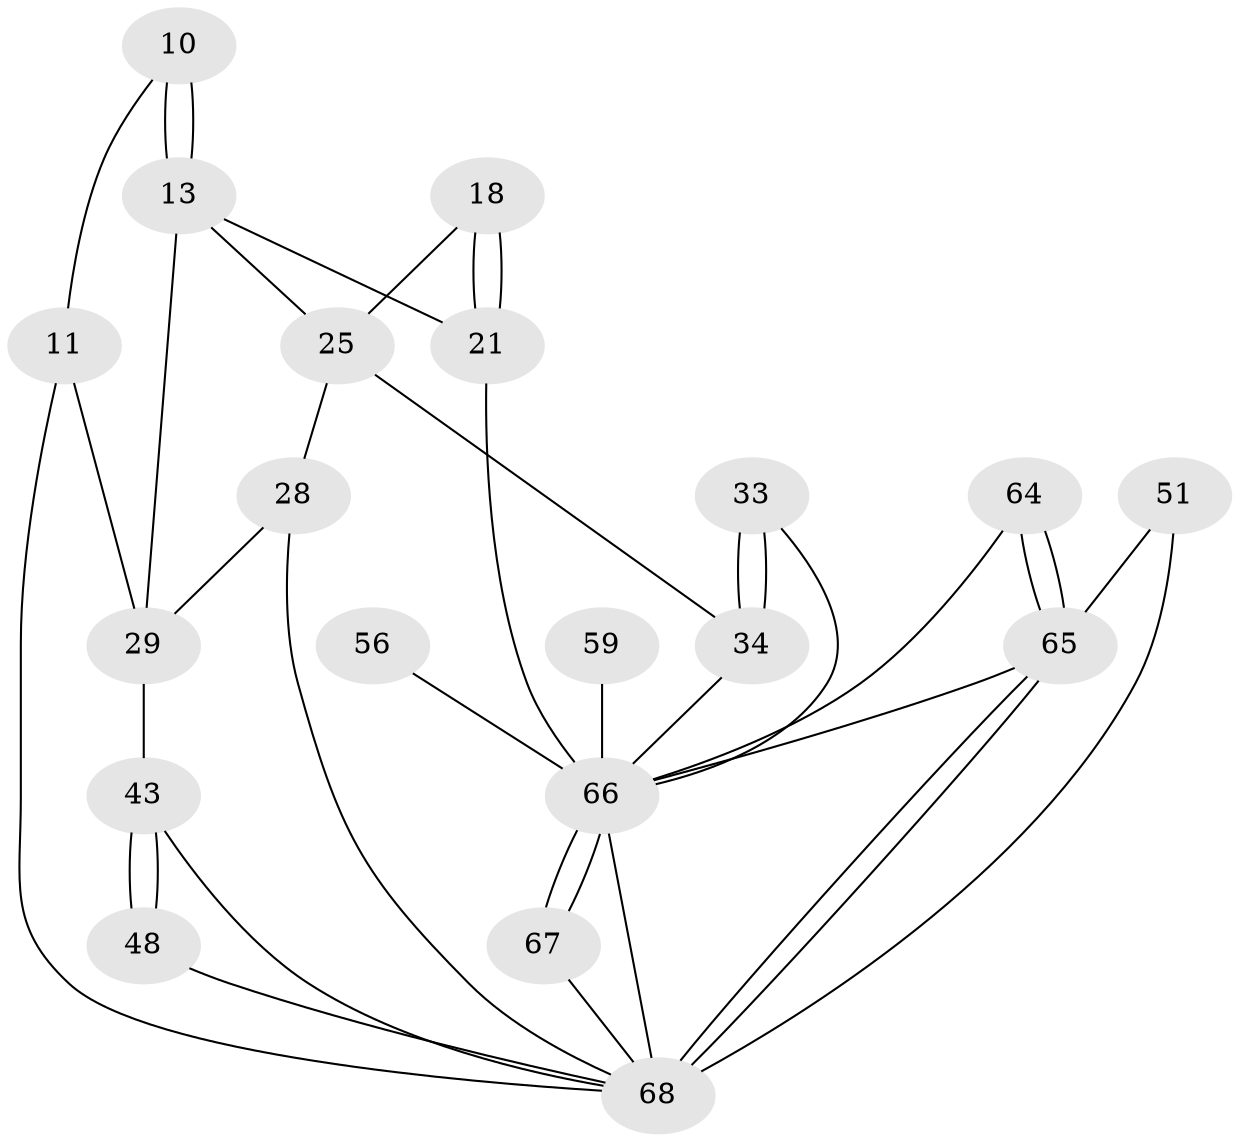 // original degree distribution, {3: 0.04411764705882353, 5: 0.5735294117647058, 4: 0.19117647058823528, 6: 0.19117647058823528}
// Generated by graph-tools (version 1.1) at 2025/05/03/04/25 22:05:19]
// undirected, 20 vertices, 39 edges
graph export_dot {
graph [start="1"]
  node [color=gray90,style=filled];
  10 [pos="+0.27237873485441766+0.08153181039300719",super="+9"];
  11 [pos="+0.15092179118178695+0.057075008654728365",super="+5"];
  13 [pos="+0.2712519252265176+0.15941109589205668",super="+12"];
  18 [pos="+0.4978874653986481+0.07943374440412279"];
  21 [pos="+0.7151714737797803+0.1950910610096374",super="+7"];
  25 [pos="+0.3195095251244636+0.3281122653259922",super="+20"];
  28 [pos="+0.268497900385433+0.35652355290583354",super="+26"];
  29 [pos="+0.1113564476871477+0.3395035098469963",super="+16"];
  33 [pos="+0.6546979212422654+0.37881065933172203"];
  34 [pos="+0.5050870003455923+0.4696506849153844",super="+27+24+23"];
  43 [pos="+0.1336439190620701+0.5179475129780126",super="+32"];
  48 [pos="+0+0.6071848407350241"];
  51 [pos="+0.29370023167195075+0.724979107666469"];
  56 [pos="+1+0.6435495544421989",super="+35"];
  59 [pos="+0.8374039445783055+0.7227125466774947",super="+57"];
  64 [pos="+0.5023549165081926+0.8211338619839489"];
  65 [pos="+0.3896839813137685+0.9144703044807994",super="+53+52+60"];
  66 [pos="+0.9847789535286343+1",super="+61+62+63+58+47+55"];
  67 [pos="+0.7882271345663215+1"];
  68 [pos="+0.35318143643262095+1",super="+54+40"];
  10 -- 11 [weight=2];
  10 -- 13 [weight=2];
  10 -- 13;
  11 -- 29;
  11 -- 68;
  13 -- 21;
  13 -- 25;
  13 -- 29;
  18 -- 21 [weight=2];
  18 -- 21;
  18 -- 25;
  21 -- 66 [weight=2];
  25 -- 34 [weight=2];
  25 -- 28;
  28 -- 29 [weight=2];
  28 -- 68;
  29 -- 43 [weight=2];
  33 -- 34 [weight=2];
  33 -- 34;
  33 -- 66;
  34 -- 66 [weight=2];
  43 -- 48 [weight=2];
  43 -- 48;
  43 -- 68 [weight=2];
  48 -- 68;
  51 -- 65;
  51 -- 68 [weight=2];
  56 -- 66 [weight=4];
  59 -- 66 [weight=3];
  64 -- 65 [weight=2];
  64 -- 65;
  64 -- 66;
  65 -- 68 [weight=2];
  65 -- 68;
  65 -- 66;
  66 -- 67 [weight=2];
  66 -- 67;
  66 -- 68 [weight=3];
  67 -- 68;
}
